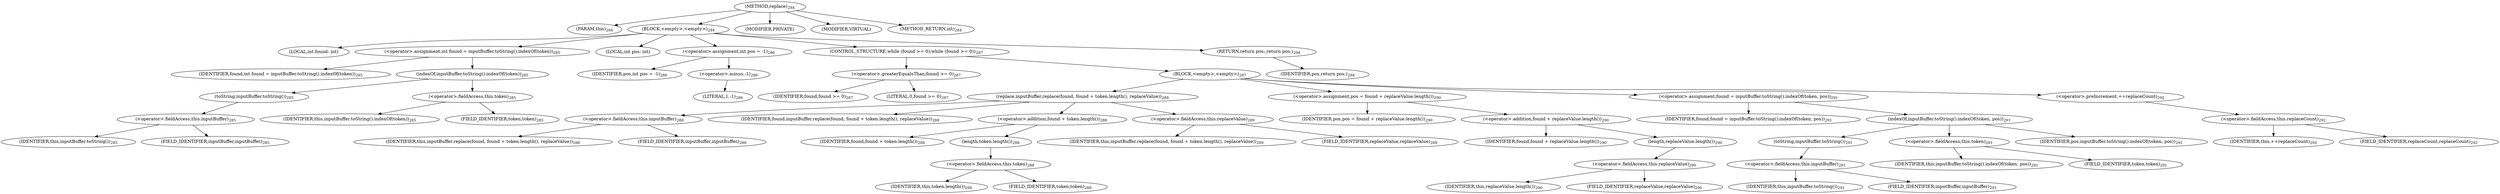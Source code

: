 digraph "replace" {  
"623" [label = <(METHOD,replace)<SUB>284</SUB>> ]
"624" [label = <(PARAM,this)<SUB>284</SUB>> ]
"625" [label = <(BLOCK,&lt;empty&gt;,&lt;empty&gt;)<SUB>284</SUB>> ]
"626" [label = <(LOCAL,int found: int)> ]
"627" [label = <(&lt;operator&gt;.assignment,int found = inputBuffer.toString().indexOf(token))<SUB>285</SUB>> ]
"628" [label = <(IDENTIFIER,found,int found = inputBuffer.toString().indexOf(token))<SUB>285</SUB>> ]
"629" [label = <(indexOf,inputBuffer.toString().indexOf(token))<SUB>285</SUB>> ]
"630" [label = <(toString,inputBuffer.toString())<SUB>285</SUB>> ]
"631" [label = <(&lt;operator&gt;.fieldAccess,this.inputBuffer)<SUB>285</SUB>> ]
"632" [label = <(IDENTIFIER,this,inputBuffer.toString())<SUB>285</SUB>> ]
"633" [label = <(FIELD_IDENTIFIER,inputBuffer,inputBuffer)<SUB>285</SUB>> ]
"634" [label = <(&lt;operator&gt;.fieldAccess,this.token)<SUB>285</SUB>> ]
"635" [label = <(IDENTIFIER,this,inputBuffer.toString().indexOf(token))<SUB>285</SUB>> ]
"636" [label = <(FIELD_IDENTIFIER,token,token)<SUB>285</SUB>> ]
"637" [label = <(LOCAL,int pos: int)> ]
"638" [label = <(&lt;operator&gt;.assignment,int pos = -1)<SUB>286</SUB>> ]
"639" [label = <(IDENTIFIER,pos,int pos = -1)<SUB>286</SUB>> ]
"640" [label = <(&lt;operator&gt;.minus,-1)<SUB>286</SUB>> ]
"641" [label = <(LITERAL,1,-1)<SUB>286</SUB>> ]
"642" [label = <(CONTROL_STRUCTURE,while (found &gt;= 0),while (found &gt;= 0))<SUB>287</SUB>> ]
"643" [label = <(&lt;operator&gt;.greaterEqualsThan,found &gt;= 0)<SUB>287</SUB>> ]
"644" [label = <(IDENTIFIER,found,found &gt;= 0)<SUB>287</SUB>> ]
"645" [label = <(LITERAL,0,found &gt;= 0)<SUB>287</SUB>> ]
"646" [label = <(BLOCK,&lt;empty&gt;,&lt;empty&gt;)<SUB>287</SUB>> ]
"647" [label = <(replace,inputBuffer.replace(found, found + token.length(), replaceValue))<SUB>288</SUB>> ]
"648" [label = <(&lt;operator&gt;.fieldAccess,this.inputBuffer)<SUB>288</SUB>> ]
"649" [label = <(IDENTIFIER,this,inputBuffer.replace(found, found + token.length(), replaceValue))<SUB>288</SUB>> ]
"650" [label = <(FIELD_IDENTIFIER,inputBuffer,inputBuffer)<SUB>288</SUB>> ]
"651" [label = <(IDENTIFIER,found,inputBuffer.replace(found, found + token.length(), replaceValue))<SUB>288</SUB>> ]
"652" [label = <(&lt;operator&gt;.addition,found + token.length())<SUB>288</SUB>> ]
"653" [label = <(IDENTIFIER,found,found + token.length())<SUB>288</SUB>> ]
"654" [label = <(length,token.length())<SUB>288</SUB>> ]
"655" [label = <(&lt;operator&gt;.fieldAccess,this.token)<SUB>288</SUB>> ]
"656" [label = <(IDENTIFIER,this,token.length())<SUB>288</SUB>> ]
"657" [label = <(FIELD_IDENTIFIER,token,token)<SUB>288</SUB>> ]
"658" [label = <(&lt;operator&gt;.fieldAccess,this.replaceValue)<SUB>289</SUB>> ]
"659" [label = <(IDENTIFIER,this,inputBuffer.replace(found, found + token.length(), replaceValue))<SUB>289</SUB>> ]
"660" [label = <(FIELD_IDENTIFIER,replaceValue,replaceValue)<SUB>289</SUB>> ]
"661" [label = <(&lt;operator&gt;.assignment,pos = found + replaceValue.length())<SUB>290</SUB>> ]
"662" [label = <(IDENTIFIER,pos,pos = found + replaceValue.length())<SUB>290</SUB>> ]
"663" [label = <(&lt;operator&gt;.addition,found + replaceValue.length())<SUB>290</SUB>> ]
"664" [label = <(IDENTIFIER,found,found + replaceValue.length())<SUB>290</SUB>> ]
"665" [label = <(length,replaceValue.length())<SUB>290</SUB>> ]
"666" [label = <(&lt;operator&gt;.fieldAccess,this.replaceValue)<SUB>290</SUB>> ]
"667" [label = <(IDENTIFIER,this,replaceValue.length())<SUB>290</SUB>> ]
"668" [label = <(FIELD_IDENTIFIER,replaceValue,replaceValue)<SUB>290</SUB>> ]
"669" [label = <(&lt;operator&gt;.assignment,found = inputBuffer.toString().indexOf(token, pos))<SUB>291</SUB>> ]
"670" [label = <(IDENTIFIER,found,found = inputBuffer.toString().indexOf(token, pos))<SUB>291</SUB>> ]
"671" [label = <(indexOf,inputBuffer.toString().indexOf(token, pos))<SUB>291</SUB>> ]
"672" [label = <(toString,inputBuffer.toString())<SUB>291</SUB>> ]
"673" [label = <(&lt;operator&gt;.fieldAccess,this.inputBuffer)<SUB>291</SUB>> ]
"674" [label = <(IDENTIFIER,this,inputBuffer.toString())<SUB>291</SUB>> ]
"675" [label = <(FIELD_IDENTIFIER,inputBuffer,inputBuffer)<SUB>291</SUB>> ]
"676" [label = <(&lt;operator&gt;.fieldAccess,this.token)<SUB>291</SUB>> ]
"677" [label = <(IDENTIFIER,this,inputBuffer.toString().indexOf(token, pos))<SUB>291</SUB>> ]
"678" [label = <(FIELD_IDENTIFIER,token,token)<SUB>291</SUB>> ]
"679" [label = <(IDENTIFIER,pos,inputBuffer.toString().indexOf(token, pos))<SUB>291</SUB>> ]
"680" [label = <(&lt;operator&gt;.preIncrement,++replaceCount)<SUB>292</SUB>> ]
"681" [label = <(&lt;operator&gt;.fieldAccess,this.replaceCount)<SUB>292</SUB>> ]
"682" [label = <(IDENTIFIER,this,++replaceCount)<SUB>292</SUB>> ]
"683" [label = <(FIELD_IDENTIFIER,replaceCount,replaceCount)<SUB>292</SUB>> ]
"684" [label = <(RETURN,return pos;,return pos;)<SUB>294</SUB>> ]
"685" [label = <(IDENTIFIER,pos,return pos;)<SUB>294</SUB>> ]
"686" [label = <(MODIFIER,PRIVATE)> ]
"687" [label = <(MODIFIER,VIRTUAL)> ]
"688" [label = <(METHOD_RETURN,int)<SUB>284</SUB>> ]
  "623" -> "624" 
  "623" -> "625" 
  "623" -> "686" 
  "623" -> "687" 
  "623" -> "688" 
  "625" -> "626" 
  "625" -> "627" 
  "625" -> "637" 
  "625" -> "638" 
  "625" -> "642" 
  "625" -> "684" 
  "627" -> "628" 
  "627" -> "629" 
  "629" -> "630" 
  "629" -> "634" 
  "630" -> "631" 
  "631" -> "632" 
  "631" -> "633" 
  "634" -> "635" 
  "634" -> "636" 
  "638" -> "639" 
  "638" -> "640" 
  "640" -> "641" 
  "642" -> "643" 
  "642" -> "646" 
  "643" -> "644" 
  "643" -> "645" 
  "646" -> "647" 
  "646" -> "661" 
  "646" -> "669" 
  "646" -> "680" 
  "647" -> "648" 
  "647" -> "651" 
  "647" -> "652" 
  "647" -> "658" 
  "648" -> "649" 
  "648" -> "650" 
  "652" -> "653" 
  "652" -> "654" 
  "654" -> "655" 
  "655" -> "656" 
  "655" -> "657" 
  "658" -> "659" 
  "658" -> "660" 
  "661" -> "662" 
  "661" -> "663" 
  "663" -> "664" 
  "663" -> "665" 
  "665" -> "666" 
  "666" -> "667" 
  "666" -> "668" 
  "669" -> "670" 
  "669" -> "671" 
  "671" -> "672" 
  "671" -> "676" 
  "671" -> "679" 
  "672" -> "673" 
  "673" -> "674" 
  "673" -> "675" 
  "676" -> "677" 
  "676" -> "678" 
  "680" -> "681" 
  "681" -> "682" 
  "681" -> "683" 
  "684" -> "685" 
}
